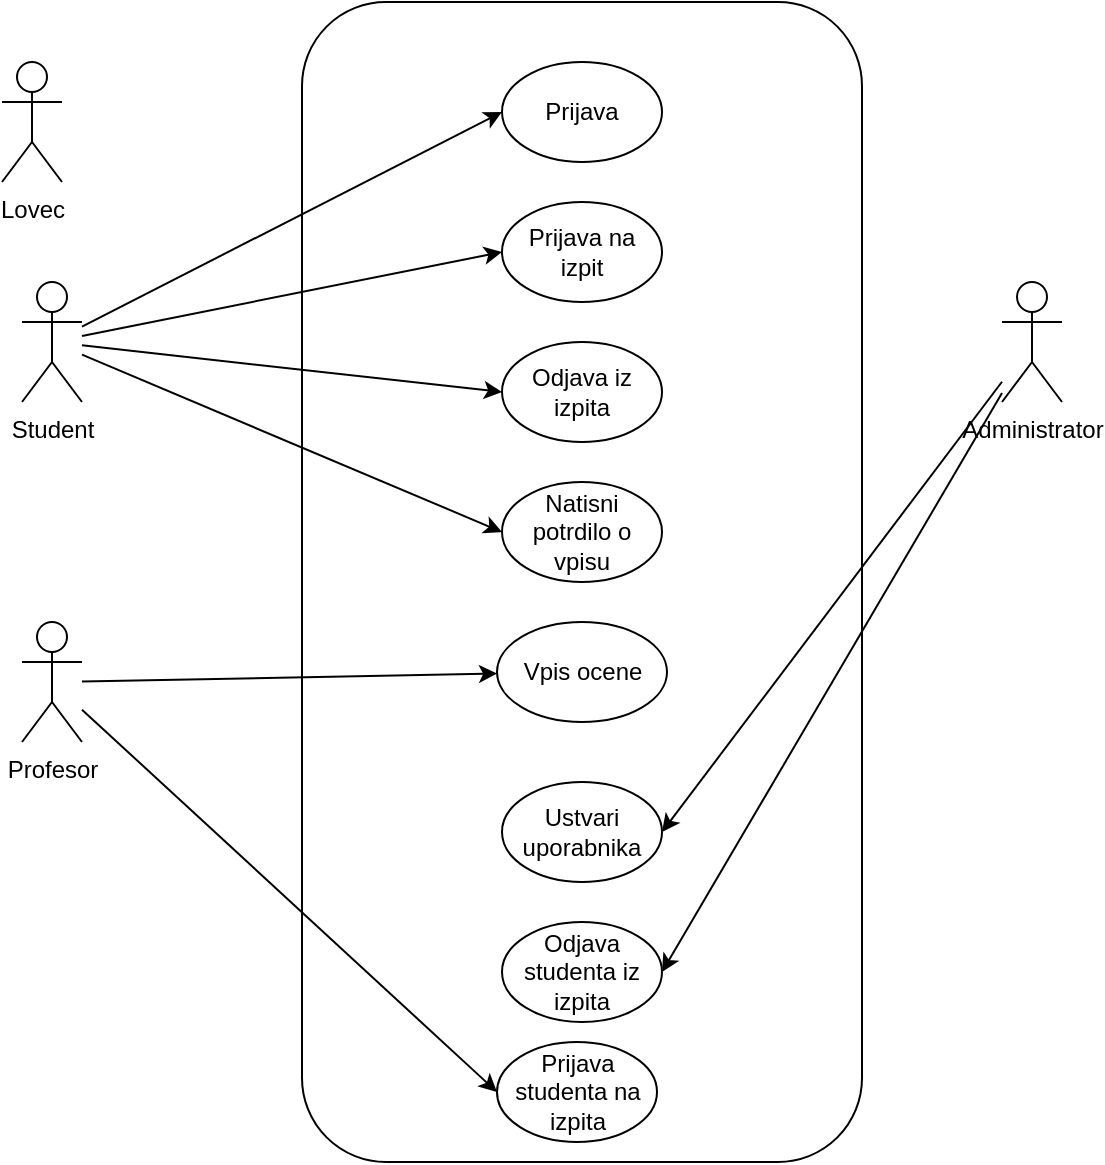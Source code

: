 <mxfile version="26.0.10">
  <diagram name="Page-1" id="Aozuwb6uvYafNXbEJ4sT">
    <mxGraphModel dx="1050" dy="530" grid="1" gridSize="10" guides="1" tooltips="1" connect="1" arrows="1" fold="1" page="1" pageScale="1" pageWidth="827" pageHeight="1169" math="0" shadow="0">
      <root>
        <mxCell id="0" />
        <mxCell id="1" parent="0" />
        <mxCell id="NSqPpkMRs6I5oVzIiCmw-8" value="" style="rounded=1;whiteSpace=wrap;html=1;" parent="1" vertex="1">
          <mxGeometry x="260" y="100" width="280" height="580" as="geometry" />
        </mxCell>
        <mxCell id="NSqPpkMRs6I5oVzIiCmw-16" style="rounded=0;orthogonalLoop=1;jettySize=auto;html=1;entryX=0;entryY=0.5;entryDx=0;entryDy=0;" parent="1" source="NSqPpkMRs6I5oVzIiCmw-1" target="NSqPpkMRs6I5oVzIiCmw-10" edge="1">
          <mxGeometry relative="1" as="geometry" />
        </mxCell>
        <mxCell id="NSqPpkMRs6I5oVzIiCmw-17" style="rounded=0;orthogonalLoop=1;jettySize=auto;html=1;entryX=0;entryY=0.5;entryDx=0;entryDy=0;" parent="1" source="NSqPpkMRs6I5oVzIiCmw-1" target="NSqPpkMRs6I5oVzIiCmw-12" edge="1">
          <mxGeometry relative="1" as="geometry" />
        </mxCell>
        <mxCell id="NSqPpkMRs6I5oVzIiCmw-18" style="rounded=0;orthogonalLoop=1;jettySize=auto;html=1;entryX=0;entryY=0.5;entryDx=0;entryDy=0;" parent="1" source="NSqPpkMRs6I5oVzIiCmw-1" target="NSqPpkMRs6I5oVzIiCmw-13" edge="1">
          <mxGeometry relative="1" as="geometry" />
        </mxCell>
        <mxCell id="NSqPpkMRs6I5oVzIiCmw-19" style="rounded=0;orthogonalLoop=1;jettySize=auto;html=1;entryX=0;entryY=0.5;entryDx=0;entryDy=0;" parent="1" source="NSqPpkMRs6I5oVzIiCmw-1" target="NSqPpkMRs6I5oVzIiCmw-14" edge="1">
          <mxGeometry relative="1" as="geometry" />
        </mxCell>
        <mxCell id="NSqPpkMRs6I5oVzIiCmw-1" value="Student" style="shape=umlActor;verticalLabelPosition=bottom;verticalAlign=top;html=1;outlineConnect=0;" parent="1" vertex="1">
          <mxGeometry x="120" y="240" width="30" height="60" as="geometry" />
        </mxCell>
        <mxCell id="NSqPpkMRs6I5oVzIiCmw-24" style="rounded=0;orthogonalLoop=1;jettySize=auto;html=1;entryX=1;entryY=0.5;entryDx=0;entryDy=0;" parent="1" source="NSqPpkMRs6I5oVzIiCmw-2" target="NSqPpkMRs6I5oVzIiCmw-23" edge="1">
          <mxGeometry relative="1" as="geometry" />
        </mxCell>
        <mxCell id="NSqPpkMRs6I5oVzIiCmw-27" style="rounded=0;orthogonalLoop=1;jettySize=auto;html=1;entryX=1;entryY=0.5;entryDx=0;entryDy=0;" parent="1" source="NSqPpkMRs6I5oVzIiCmw-2" target="NSqPpkMRs6I5oVzIiCmw-26" edge="1">
          <mxGeometry relative="1" as="geometry" />
        </mxCell>
        <mxCell id="NSqPpkMRs6I5oVzIiCmw-2" value="Administrator" style="shape=umlActor;verticalLabelPosition=bottom;verticalAlign=top;html=1;outlineConnect=0;" parent="1" vertex="1">
          <mxGeometry x="610" y="240" width="30" height="60" as="geometry" />
        </mxCell>
        <mxCell id="NSqPpkMRs6I5oVzIiCmw-10" value="Prijava" style="ellipse;whiteSpace=wrap;html=1;" parent="1" vertex="1">
          <mxGeometry x="360" y="130" width="80" height="50" as="geometry" />
        </mxCell>
        <mxCell id="NSqPpkMRs6I5oVzIiCmw-11" value="Vpis ocene" style="ellipse;whiteSpace=wrap;html=1;" parent="1" vertex="1">
          <mxGeometry x="357.5" y="410" width="85" height="50" as="geometry" />
        </mxCell>
        <mxCell id="NSqPpkMRs6I5oVzIiCmw-12" value="Prijava na izpit&lt;span style=&quot;color: rgba(0, 0, 0, 0); font-family: monospace; font-size: 0px; text-align: start; text-wrap-mode: nowrap;&quot;&gt;%3CmxGraphModel%3E%3Croot%3E%3CmxCell%20id%3D%220%22%2F%3E%3CmxCell%20id%3D%221%22%20parent%3D%220%22%2F%3E%3CmxCell%20id%3D%222%22%20value%3D%22Prijava%22%20style%3D%22ellipse%3BwhiteSpace%3Dwrap%3Bhtml%3D1%3B%22%20vertex%3D%221%22%20parent%3D%221%22%3E%3CmxGeometry%20x%3D%22340%22%20y%3D%22190%22%20width%3D%2280%22%20height%3D%2250%22%20as%3D%22geometry%22%2F%3E%3C%2FmxCell%3E%3C%2Froot%3E%3C%2FmxGraphModel%3E&lt;/span&gt;" style="ellipse;whiteSpace=wrap;html=1;" parent="1" vertex="1">
          <mxGeometry x="360" y="200" width="80" height="50" as="geometry" />
        </mxCell>
        <mxCell id="NSqPpkMRs6I5oVzIiCmw-13" value="Odjava iz izpita" style="ellipse;whiteSpace=wrap;html=1;" parent="1" vertex="1">
          <mxGeometry x="360" y="270" width="80" height="50" as="geometry" />
        </mxCell>
        <mxCell id="NSqPpkMRs6I5oVzIiCmw-14" value="Natisni potrdilo o vpisu" style="ellipse;whiteSpace=wrap;html=1;" parent="1" vertex="1">
          <mxGeometry x="360" y="340" width="80" height="50" as="geometry" />
        </mxCell>
        <mxCell id="NSqPpkMRs6I5oVzIiCmw-21" style="rounded=0;orthogonalLoop=1;jettySize=auto;html=1;" parent="1" source="NSqPpkMRs6I5oVzIiCmw-20" target="NSqPpkMRs6I5oVzIiCmw-11" edge="1">
          <mxGeometry relative="1" as="geometry" />
        </mxCell>
        <mxCell id="NSqPpkMRs6I5oVzIiCmw-20" value="Profesor" style="shape=umlActor;verticalLabelPosition=bottom;verticalAlign=top;html=1;outlineConnect=0;" parent="1" vertex="1">
          <mxGeometry x="120" y="410" width="30" height="60" as="geometry" />
        </mxCell>
        <mxCell id="NSqPpkMRs6I5oVzIiCmw-23" value="Ustvari uporabnika" style="ellipse;whiteSpace=wrap;html=1;" parent="1" vertex="1">
          <mxGeometry x="360" y="490" width="80" height="50" as="geometry" />
        </mxCell>
        <mxCell id="NSqPpkMRs6I5oVzIiCmw-26" value="Odjava studenta iz izpita" style="ellipse;whiteSpace=wrap;html=1;" parent="1" vertex="1">
          <mxGeometry x="360" y="560" width="80" height="50" as="geometry" />
        </mxCell>
        <mxCell id="6U-r4KGmrFr2cWU9wmAK-1" value="Prijava studenta na izpita" style="ellipse;whiteSpace=wrap;html=1;" parent="1" vertex="1">
          <mxGeometry x="357.5" y="620" width="80" height="50" as="geometry" />
        </mxCell>
        <mxCell id="rQPQ-AL4CR4X6oPXegfk-10" value="" style="endArrow=classic;html=1;rounded=0;entryX=0;entryY=0.5;entryDx=0;entryDy=0;" parent="1" source="NSqPpkMRs6I5oVzIiCmw-20" target="6U-r4KGmrFr2cWU9wmAK-1" edge="1">
          <mxGeometry width="50" height="50" relative="1" as="geometry">
            <mxPoint x="190" y="550" as="sourcePoint" />
            <mxPoint x="240" y="500" as="targetPoint" />
          </mxGeometry>
        </mxCell>
        <mxCell id="2nT1JVj33h-8Xes3Jwf1-1" value="Lovec&lt;div&gt;&lt;br&gt;&lt;/div&gt;" style="shape=umlActor;verticalLabelPosition=bottom;verticalAlign=top;html=1;outlineConnect=0;" vertex="1" parent="1">
          <mxGeometry x="110" y="130" width="30" height="60" as="geometry" />
        </mxCell>
      </root>
    </mxGraphModel>
  </diagram>
</mxfile>
